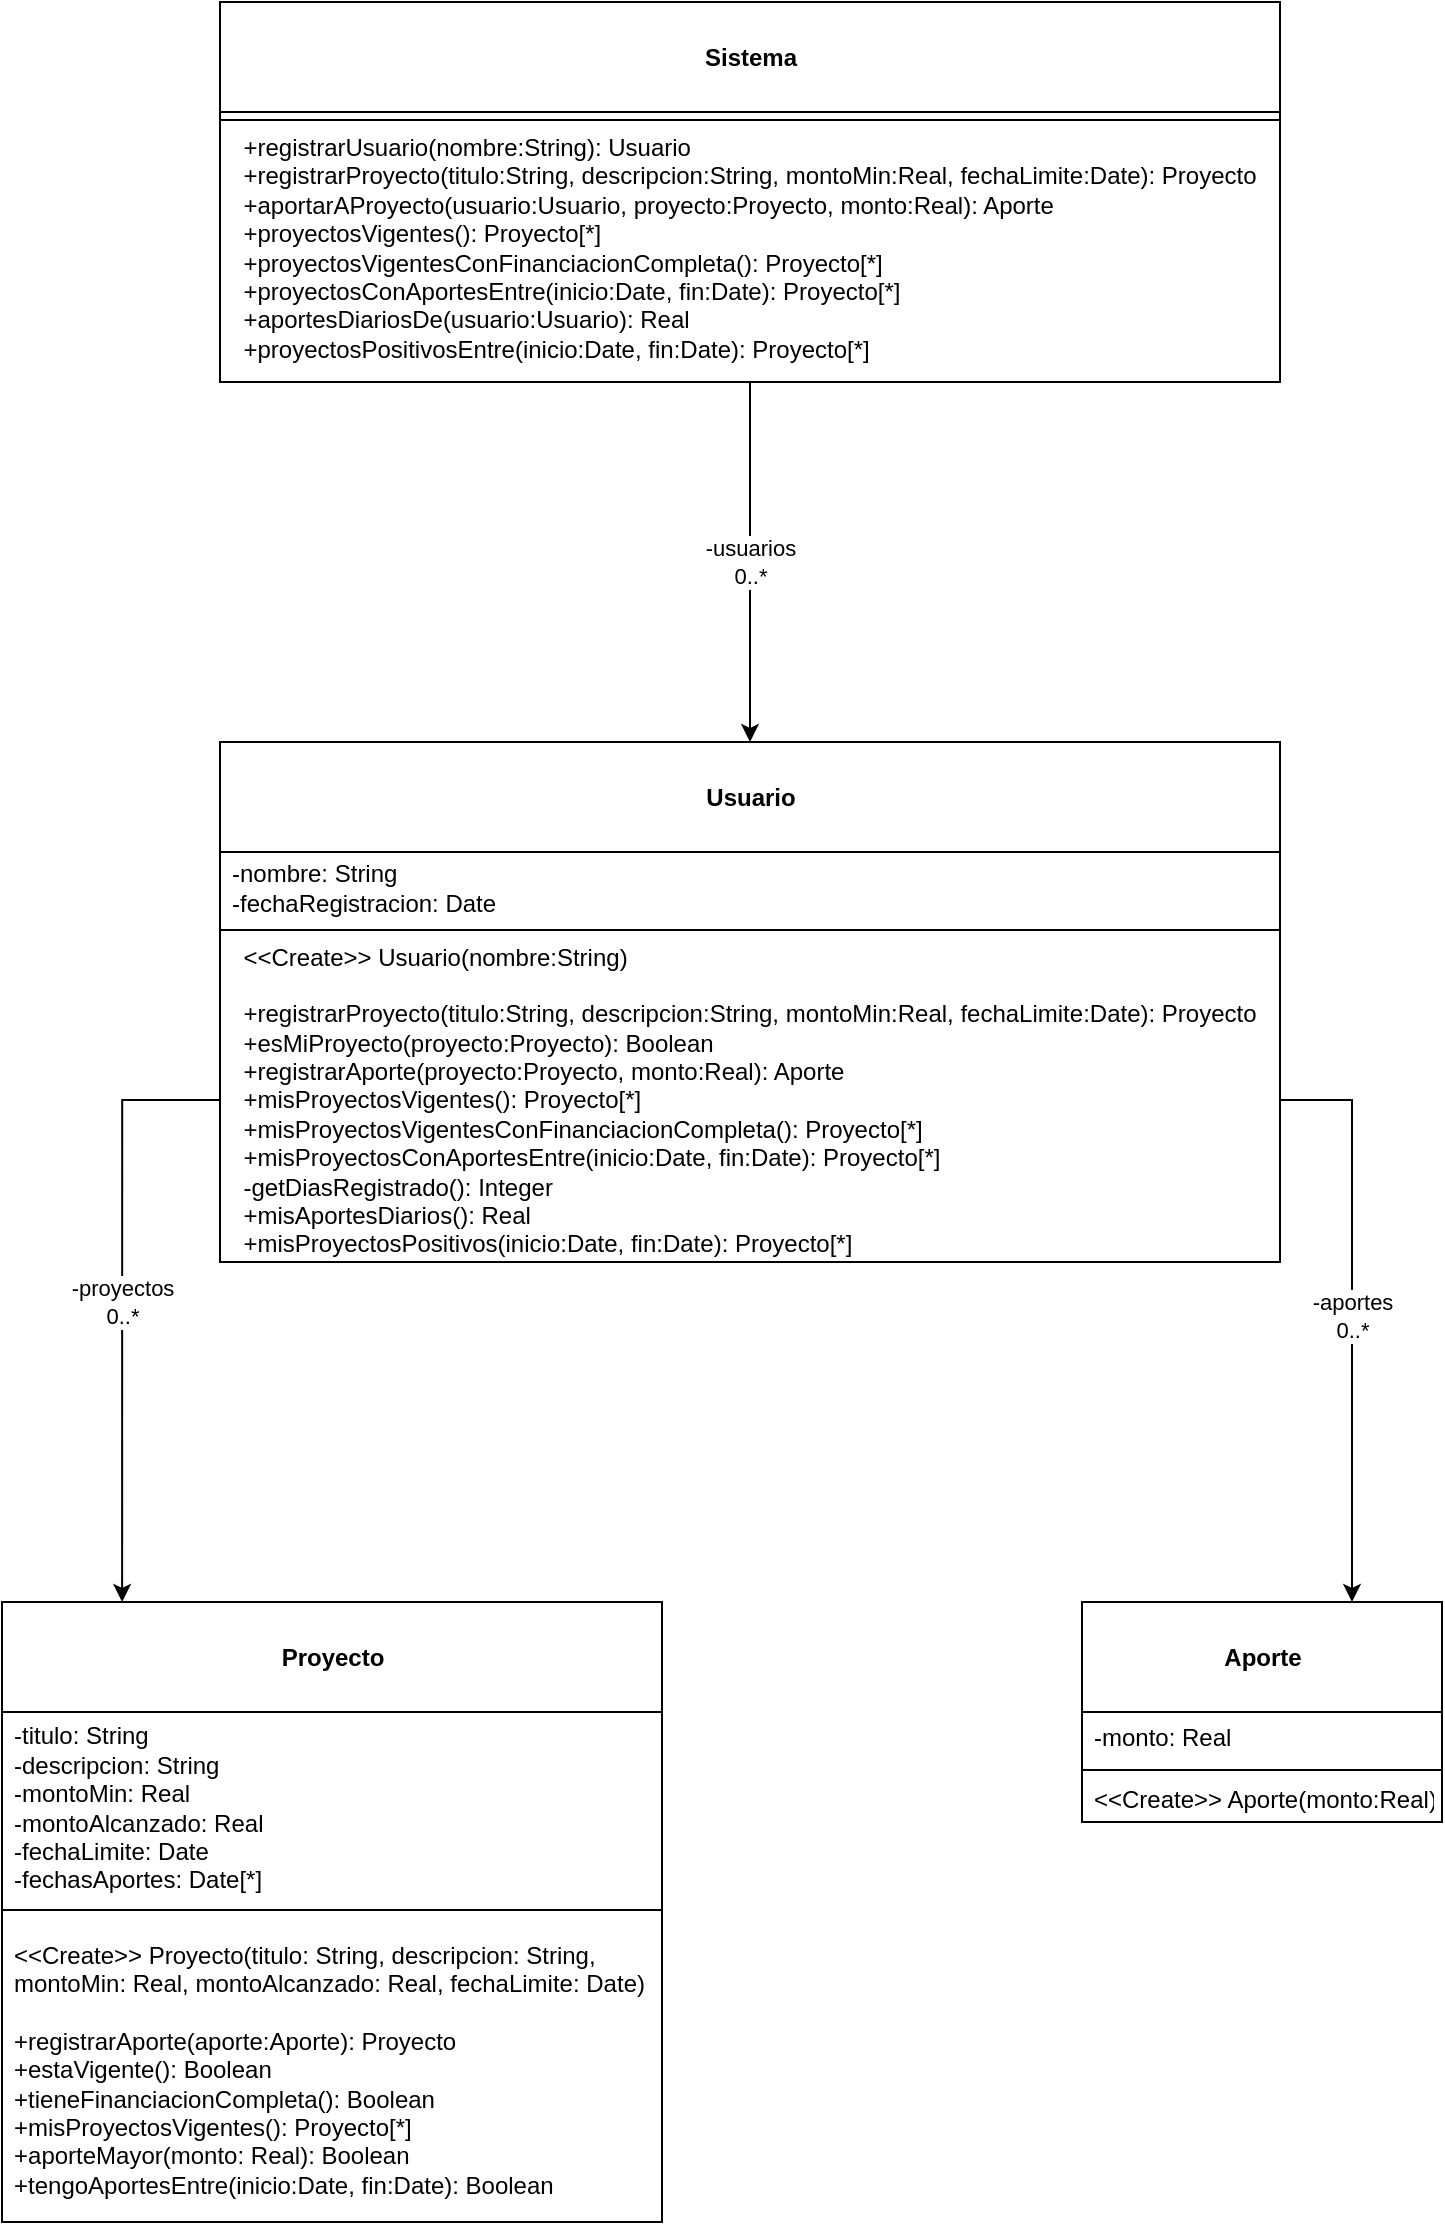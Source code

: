 <mxfile version="20.4.1" type="google"><diagram id="kYcORHhv3cutsHbrEsqp" name="Página-1"><mxGraphModel grid="1" page="1" gridSize="10" guides="1" tooltips="1" connect="1" arrows="1" fold="1" pageScale="1" pageWidth="827" pageHeight="1169" math="0" shadow="0"><root><mxCell id="0"/><mxCell id="1" parent="0"/><mxCell id="iT1C2347kQKYDmQUksMd-1" value="&lt;br&gt;&lt;b&gt;Usuario&lt;/b&gt;" style="swimlane;fontStyle=0;align=center;verticalAlign=top;childLayout=stackLayout;horizontal=1;startSize=55;horizontalStack=0;resizeParent=1;resizeParentMax=0;resizeLast=0;collapsible=0;marginBottom=0;html=1;" vertex="1" parent="1"><mxGeometry x="149" y="390" width="530" height="260" as="geometry"/></mxCell><mxCell id="iT1C2347kQKYDmQUksMd-3" value="-nombre: String&lt;br&gt;-fechaRegistracion: Date" style="text;html=1;strokeColor=none;fillColor=none;align=left;verticalAlign=middle;spacingLeft=4;spacingRight=4;overflow=hidden;rotatable=0;points=[[0,0.5],[1,0.5]];portConstraint=eastwest;" vertex="1" parent="iT1C2347kQKYDmQUksMd-1"><mxGeometry y="55" width="530" height="35" as="geometry"/></mxCell><mxCell id="iT1C2347kQKYDmQUksMd-6" value="" style="line;strokeWidth=1;fillColor=none;align=left;verticalAlign=middle;spacingTop=-1;spacingLeft=3;spacingRight=3;rotatable=0;labelPosition=right;points=[];portConstraint=eastwest;" vertex="1" parent="iT1C2347kQKYDmQUksMd-1"><mxGeometry y="90" width="530" height="8" as="geometry"/></mxCell><mxCell id="iT1C2347kQKYDmQUksMd-7" value="&lt;div style=&quot;text-align: left;&quot;&gt;&lt;span style=&quot;background-color: initial;&quot;&gt;&amp;lt;&amp;lt;Create&amp;gt;&amp;gt; Usuario(nombre:String)&lt;/span&gt;&lt;/div&gt;&lt;div style=&quot;text-align: left;&quot;&gt;&lt;span style=&quot;background-color: initial;&quot;&gt;&lt;br&gt;&lt;/span&gt;&lt;/div&gt;&lt;div style=&quot;text-align: left;&quot;&gt;&lt;span style=&quot;background-color: initial;&quot;&gt;+registrarProyecto(titulo:String, descripcion:String, montoMin:Real, fechaLimite:Date): Proyecto&lt;/span&gt;&lt;/div&gt;&lt;div style=&quot;text-align: left;&quot;&gt;&lt;span style=&quot;background-color: initial;&quot;&gt;+esMiProyecto(proyecto:Proyecto): Boolean&lt;/span&gt;&lt;/div&gt;&lt;div style=&quot;text-align: left;&quot;&gt;&lt;span style=&quot;background-color: initial;&quot;&gt;+&lt;/span&gt;&lt;span style=&quot;background-color: initial;&quot;&gt;registrarAporte(proyecto:Proyecto, monto:Real): Aporte&lt;/span&gt;&lt;/div&gt;&lt;div style=&quot;text-align: left;&quot;&gt;&lt;span style=&quot;background-color: initial;&quot;&gt;+&lt;/span&gt;&lt;span style=&quot;background-color: initial;&quot;&gt;misProyectosVigentes(): Proyecto[*]&lt;/span&gt;&lt;/div&gt;&lt;div style=&quot;text-align: left;&quot;&gt;&lt;span style=&quot;background-color: initial;&quot;&gt;+&lt;/span&gt;&lt;span style=&quot;background-color: initial;&quot;&gt;misProyectosVigentesConFinanciacionCompleta(): Proyecto[*]&lt;/span&gt;&lt;/div&gt;&lt;div style=&quot;text-align: left;&quot;&gt;&lt;span style=&quot;background-color: initial;&quot;&gt;+misProyectosConAportesEntre(inicio:Date, fin:Date): Proyecto[*]&lt;br&gt;&lt;/span&gt;&lt;/div&gt;&lt;div style=&quot;text-align: left;&quot;&gt;&lt;span style=&quot;background-color: initial;&quot;&gt;-getDiasRegistrado(): Integer&lt;/span&gt;&lt;/div&gt;&lt;div style=&quot;text-align: left;&quot;&gt;&lt;span style=&quot;background-color: initial;&quot;&gt;+&lt;/span&gt;&lt;span style=&quot;background-color: initial;&quot;&gt;misAportesDiarios(): Real&lt;/span&gt;&lt;/div&gt;&lt;div style=&quot;text-align: left;&quot;&gt;&lt;span style=&quot;background-color: initial;&quot;&gt;+&lt;/span&gt;&lt;span style=&quot;background-color: initial;&quot;&gt;misProyectosPositivos(inicio:Date, fin:Date): Proyecto[*]&lt;/span&gt;&lt;/div&gt;&lt;div style=&quot;text-align: left;&quot;&gt;&lt;span style=&quot;background-color: initial;&quot;&gt;&lt;br&gt;&lt;/span&gt;&lt;/div&gt;" style="text;html=1;strokeColor=none;fillColor=none;align=center;verticalAlign=middle;spacingLeft=4;spacingRight=4;overflow=hidden;rotatable=0;points=[[0,0.5],[1,0.5]];portConstraint=eastwest;" vertex="1" parent="iT1C2347kQKYDmQUksMd-1"><mxGeometry y="98" width="530" height="162" as="geometry"/></mxCell><mxCell id="iT1C2347kQKYDmQUksMd-9" value="&lt;br&gt;&lt;b&gt;Proyecto&lt;/b&gt;" style="swimlane;fontStyle=0;align=center;verticalAlign=top;childLayout=stackLayout;horizontal=1;startSize=55;horizontalStack=0;resizeParent=1;resizeParentMax=0;resizeLast=0;collapsible=0;marginBottom=0;html=1;" vertex="1" parent="1"><mxGeometry x="40" y="820" width="330" height="310" as="geometry"/></mxCell><mxCell id="iT1C2347kQKYDmQUksMd-10" value="-titulo: String&lt;br&gt;-descripcion: String&lt;br&gt;-montoMin: Real&lt;br&gt;-montoAlcanzado: Real&lt;br&gt;-fechaLimite: Date&lt;br&gt;-fechasAportes: Date[*]" style="text;html=1;strokeColor=none;fillColor=none;align=left;verticalAlign=middle;spacingLeft=4;spacingRight=4;overflow=hidden;rotatable=0;points=[[0,0.5],[1,0.5]];portConstraint=eastwest;" vertex="1" parent="iT1C2347kQKYDmQUksMd-9"><mxGeometry y="55" width="330" height="95" as="geometry"/></mxCell><mxCell id="iT1C2347kQKYDmQUksMd-11" value="" style="line;strokeWidth=1;fillColor=none;align=left;verticalAlign=middle;spacingTop=-1;spacingLeft=3;spacingRight=3;rotatable=0;labelPosition=right;points=[];portConstraint=eastwest;" vertex="1" parent="iT1C2347kQKYDmQUksMd-9"><mxGeometry y="150" width="330" height="8" as="geometry"/></mxCell><mxCell id="iT1C2347kQKYDmQUksMd-12" value="&lt;div style=&quot;&quot;&gt;&lt;/div&gt;&amp;lt;&amp;lt;Create&amp;gt;&amp;gt; Proyecto(titulo: String, descripcion: String, &lt;br&gt;montoMin: Real, montoAlcanzado: Real, fechaLimite: Date&lt;span style=&quot;background-color: initial;&quot;&gt;)&lt;br&gt;&lt;/span&gt;&lt;br&gt;&lt;div style=&quot;&quot;&gt;&lt;span style=&quot;background-color: initial;&quot;&gt;+registrarAporte(aporte:Aporte): Proyecto&lt;/span&gt;&lt;/div&gt;&lt;div style=&quot;&quot;&gt;&lt;span style=&quot;background-color: initial;&quot;&gt;+estaVigente(): Boolean&lt;/span&gt;&lt;/div&gt;&lt;div style=&quot;&quot;&gt;&lt;span style=&quot;background-color: initial;&quot;&gt;+&lt;/span&gt;&lt;span style=&quot;background-color: initial;&quot;&gt;tieneFinanciacionCompleta(): Boolean&lt;/span&gt;&lt;/div&gt;&lt;div style=&quot;&quot;&gt;&lt;span style=&quot;background-color: initial;&quot;&gt;+&lt;/span&gt;&lt;span style=&quot;background-color: initial;&quot;&gt;misProyectosVigentes(): Proyecto[*]&lt;/span&gt;&lt;/div&gt;&lt;div style=&quot;&quot;&gt;&lt;span style=&quot;background-color: initial;&quot;&gt;+&lt;/span&gt;&lt;span style=&quot;background-color: initial;&quot;&gt;aporteMayor(monto: Real): Boolean&lt;/span&gt;&lt;/div&gt;&lt;div style=&quot;&quot;&gt;&lt;span style=&quot;background-color: initial;&quot;&gt;+tengoAportesEntre(inicio:Date, fin:Date): Boolean&lt;/span&gt;&lt;br&gt;&lt;/div&gt;" style="text;html=1;strokeColor=none;fillColor=none;align=left;verticalAlign=middle;spacingLeft=4;spacingRight=4;overflow=hidden;rotatable=0;points=[[0,0.5],[1,0.5]];portConstraint=eastwest;" vertex="1" parent="iT1C2347kQKYDmQUksMd-9"><mxGeometry y="158" width="330" height="152" as="geometry"/></mxCell><mxCell id="iT1C2347kQKYDmQUksMd-13" value="&lt;br&gt;&lt;b&gt;Aporte&lt;/b&gt;" style="swimlane;fontStyle=0;align=center;verticalAlign=top;childLayout=stackLayout;horizontal=1;startSize=55;horizontalStack=0;resizeParent=1;resizeParentMax=0;resizeLast=0;collapsible=0;marginBottom=0;html=1;" vertex="1" parent="1"><mxGeometry x="580" y="820" width="180" height="110" as="geometry"/></mxCell><mxCell id="iT1C2347kQKYDmQUksMd-14" value="-monto: Real" style="text;html=1;strokeColor=none;fillColor=none;align=left;verticalAlign=middle;spacingLeft=4;spacingRight=4;overflow=hidden;rotatable=0;points=[[0,0.5],[1,0.5]];portConstraint=eastwest;" vertex="1" parent="iT1C2347kQKYDmQUksMd-13"><mxGeometry y="55" width="180" height="25" as="geometry"/></mxCell><mxCell id="iT1C2347kQKYDmQUksMd-15" value="" style="line;strokeWidth=1;fillColor=none;align=left;verticalAlign=middle;spacingTop=-1;spacingLeft=3;spacingRight=3;rotatable=0;labelPosition=right;points=[];portConstraint=eastwest;" vertex="1" parent="iT1C2347kQKYDmQUksMd-13"><mxGeometry y="80" width="180" height="8" as="geometry"/></mxCell><mxCell id="iT1C2347kQKYDmQUksMd-16" value="&lt;div style=&quot;&quot;&gt;&amp;lt;&amp;lt;Create&amp;gt;&amp;gt; Aporte(monto:Real)&lt;/div&gt;" style="text;html=1;strokeColor=none;fillColor=none;align=left;verticalAlign=middle;spacingLeft=4;spacingRight=4;overflow=hidden;rotatable=0;points=[[0,0.5],[1,0.5]];portConstraint=eastwest;" vertex="1" parent="iT1C2347kQKYDmQUksMd-13"><mxGeometry y="88" width="180" height="22" as="geometry"/></mxCell><mxCell id="iT1C2347kQKYDmQUksMd-23" value="-usuarios&lt;br&gt;0..*" style="edgeStyle=orthogonalEdgeStyle;rounded=0;orthogonalLoop=1;jettySize=auto;html=1;entryX=0.5;entryY=0;entryDx=0;entryDy=0;" edge="1" parent="1" source="iT1C2347kQKYDmQUksMd-17" target="iT1C2347kQKYDmQUksMd-1"><mxGeometry relative="1" as="geometry"/></mxCell><mxCell id="iT1C2347kQKYDmQUksMd-17" value="&lt;br&gt;&lt;b&gt;Sistema&lt;/b&gt;" style="swimlane;fontStyle=0;align=center;verticalAlign=top;childLayout=stackLayout;horizontal=1;startSize=55;horizontalStack=0;resizeParent=1;resizeParentMax=0;resizeLast=0;collapsible=0;marginBottom=0;html=1;" vertex="1" parent="1"><mxGeometry x="149" y="20" width="530" height="190" as="geometry"/></mxCell><mxCell id="iT1C2347kQKYDmQUksMd-19" value="" style="line;strokeWidth=1;fillColor=none;align=left;verticalAlign=middle;spacingTop=-1;spacingLeft=3;spacingRight=3;rotatable=0;labelPosition=right;points=[];portConstraint=eastwest;" vertex="1" parent="iT1C2347kQKYDmQUksMd-17"><mxGeometry y="55" width="530" height="8" as="geometry"/></mxCell><mxCell id="iT1C2347kQKYDmQUksMd-20" value="&lt;div style=&quot;text-align: left;&quot;&gt;&lt;span style=&quot;background-color: initial;&quot;&gt;+registrarUsuario(nombre:String): Usuario&lt;/span&gt;&lt;/div&gt;&lt;div style=&quot;text-align: left;&quot;&gt;&lt;span style=&quot;background-color: initial;&quot;&gt;+registrarProyecto(titulo:String, descripcion:String, montoMin:Real, fechaLimite:Date): Proyecto&lt;/span&gt;&lt;/div&gt;&lt;div style=&quot;text-align: left;&quot;&gt;&lt;span style=&quot;background-color: initial;&quot;&gt;+&lt;/span&gt;&lt;span style=&quot;background-color: initial;&quot;&gt;aportarAProyecto(usuario:Usuario, proyecto:Proyecto, monto:Real): Aporte&lt;/span&gt;&lt;/div&gt;&lt;div style=&quot;text-align: left;&quot;&gt;&lt;span style=&quot;background-color: initial;&quot;&gt;+p&lt;/span&gt;&lt;span style=&quot;background-color: initial;&quot;&gt;royectosVigentes(): Proyecto[*]&lt;/span&gt;&lt;/div&gt;&lt;div style=&quot;text-align: left;&quot;&gt;&lt;span style=&quot;background-color: initial;&quot;&gt;+p&lt;/span&gt;&lt;span style=&quot;background-color: initial;&quot;&gt;royectosVigentesConFinanciacionCompleta(): Proyecto[*]&lt;/span&gt;&lt;/div&gt;&lt;div style=&quot;text-align: left;&quot;&gt;&lt;span style=&quot;background-color: initial;&quot;&gt;+proyectosConAportesEntre(inicio:Date, fin:Date): Proyecto[*]&lt;br&gt;&lt;/span&gt;&lt;/div&gt;&lt;div style=&quot;text-align: left;&quot;&gt;&lt;span style=&quot;background-color: initial;&quot;&gt;+a&lt;/span&gt;&lt;span style=&quot;background-color: initial;&quot;&gt;portesDiariosDe(usuario:Usuario): Real&lt;/span&gt;&lt;br&gt;&lt;/div&gt;&lt;div style=&quot;text-align: left;&quot;&gt;&lt;span style=&quot;background-color: initial;&quot;&gt;+p&lt;/span&gt;&lt;span style=&quot;background-color: initial;&quot;&gt;royectosPositivosEntre(inicio:Date, fin:Date): Proyecto[*]&lt;/span&gt;&lt;/div&gt;&lt;div style=&quot;text-align: left;&quot;&gt;&lt;span style=&quot;background-color: initial;&quot;&gt;&lt;br&gt;&lt;/span&gt;&lt;/div&gt;" style="text;html=1;strokeColor=none;fillColor=none;align=center;verticalAlign=middle;spacingLeft=4;spacingRight=4;overflow=hidden;rotatable=0;points=[[0,0.5],[1,0.5]];portConstraint=eastwest;" vertex="1" parent="iT1C2347kQKYDmQUksMd-17"><mxGeometry y="63" width="530" height="127" as="geometry"/></mxCell><mxCell id="iT1C2347kQKYDmQUksMd-21" value="-aportes&lt;br&gt;0..*" style="edgeStyle=orthogonalEdgeStyle;rounded=0;orthogonalLoop=1;jettySize=auto;html=1;entryX=0.75;entryY=0;entryDx=0;entryDy=0;" edge="1" parent="1" source="iT1C2347kQKYDmQUksMd-7" target="iT1C2347kQKYDmQUksMd-13"><mxGeometry relative="1" as="geometry"/></mxCell><mxCell id="iT1C2347kQKYDmQUksMd-22" value="-proyectos&lt;br&gt;0..*" style="edgeStyle=orthogonalEdgeStyle;rounded=0;orthogonalLoop=1;jettySize=auto;html=1;entryX=0.182;entryY=0;entryDx=0;entryDy=0;entryPerimeter=0;" edge="1" parent="1" source="iT1C2347kQKYDmQUksMd-7" target="iT1C2347kQKYDmQUksMd-9"><mxGeometry relative="1" as="geometry"/></mxCell></root></mxGraphModel></diagram></mxfile>